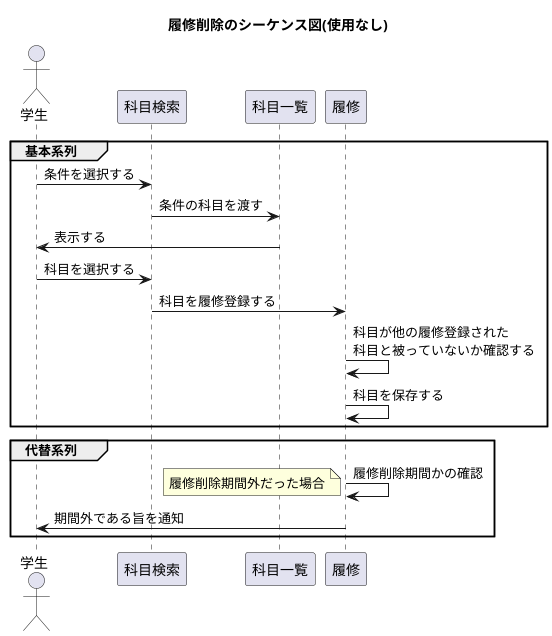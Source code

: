 @startuml 6-2
title 履修削除のシーケンス図(使用なし)
'クラス等
actor 学生 as foo1
participant 科目検索 as foo2
participant 科目一覧 as foo3
participant 履修 as foo4

group 基本系列
    foo1 -> foo2 : 条件を選択する
    foo2 -> foo3 : 条件の科目を渡す
    foo3 -> foo1 : 表示する
    foo1 -> foo2 : 科目を選択する
    foo2 -> foo4 : 科目を履修登録する
    foo4 -> foo4 : 科目が他の履修登録された\n科目と被っていないか確認する
    foo4 -> foo4 : 科目を保存する
end

group 代替系列
    foo4 -> foo4 : 履修削除期間かの確認
    note left
        履修削除期間外だった場合
    end note
    foo4 -> foo1 : 期間外である旨を通知
end

@enduml